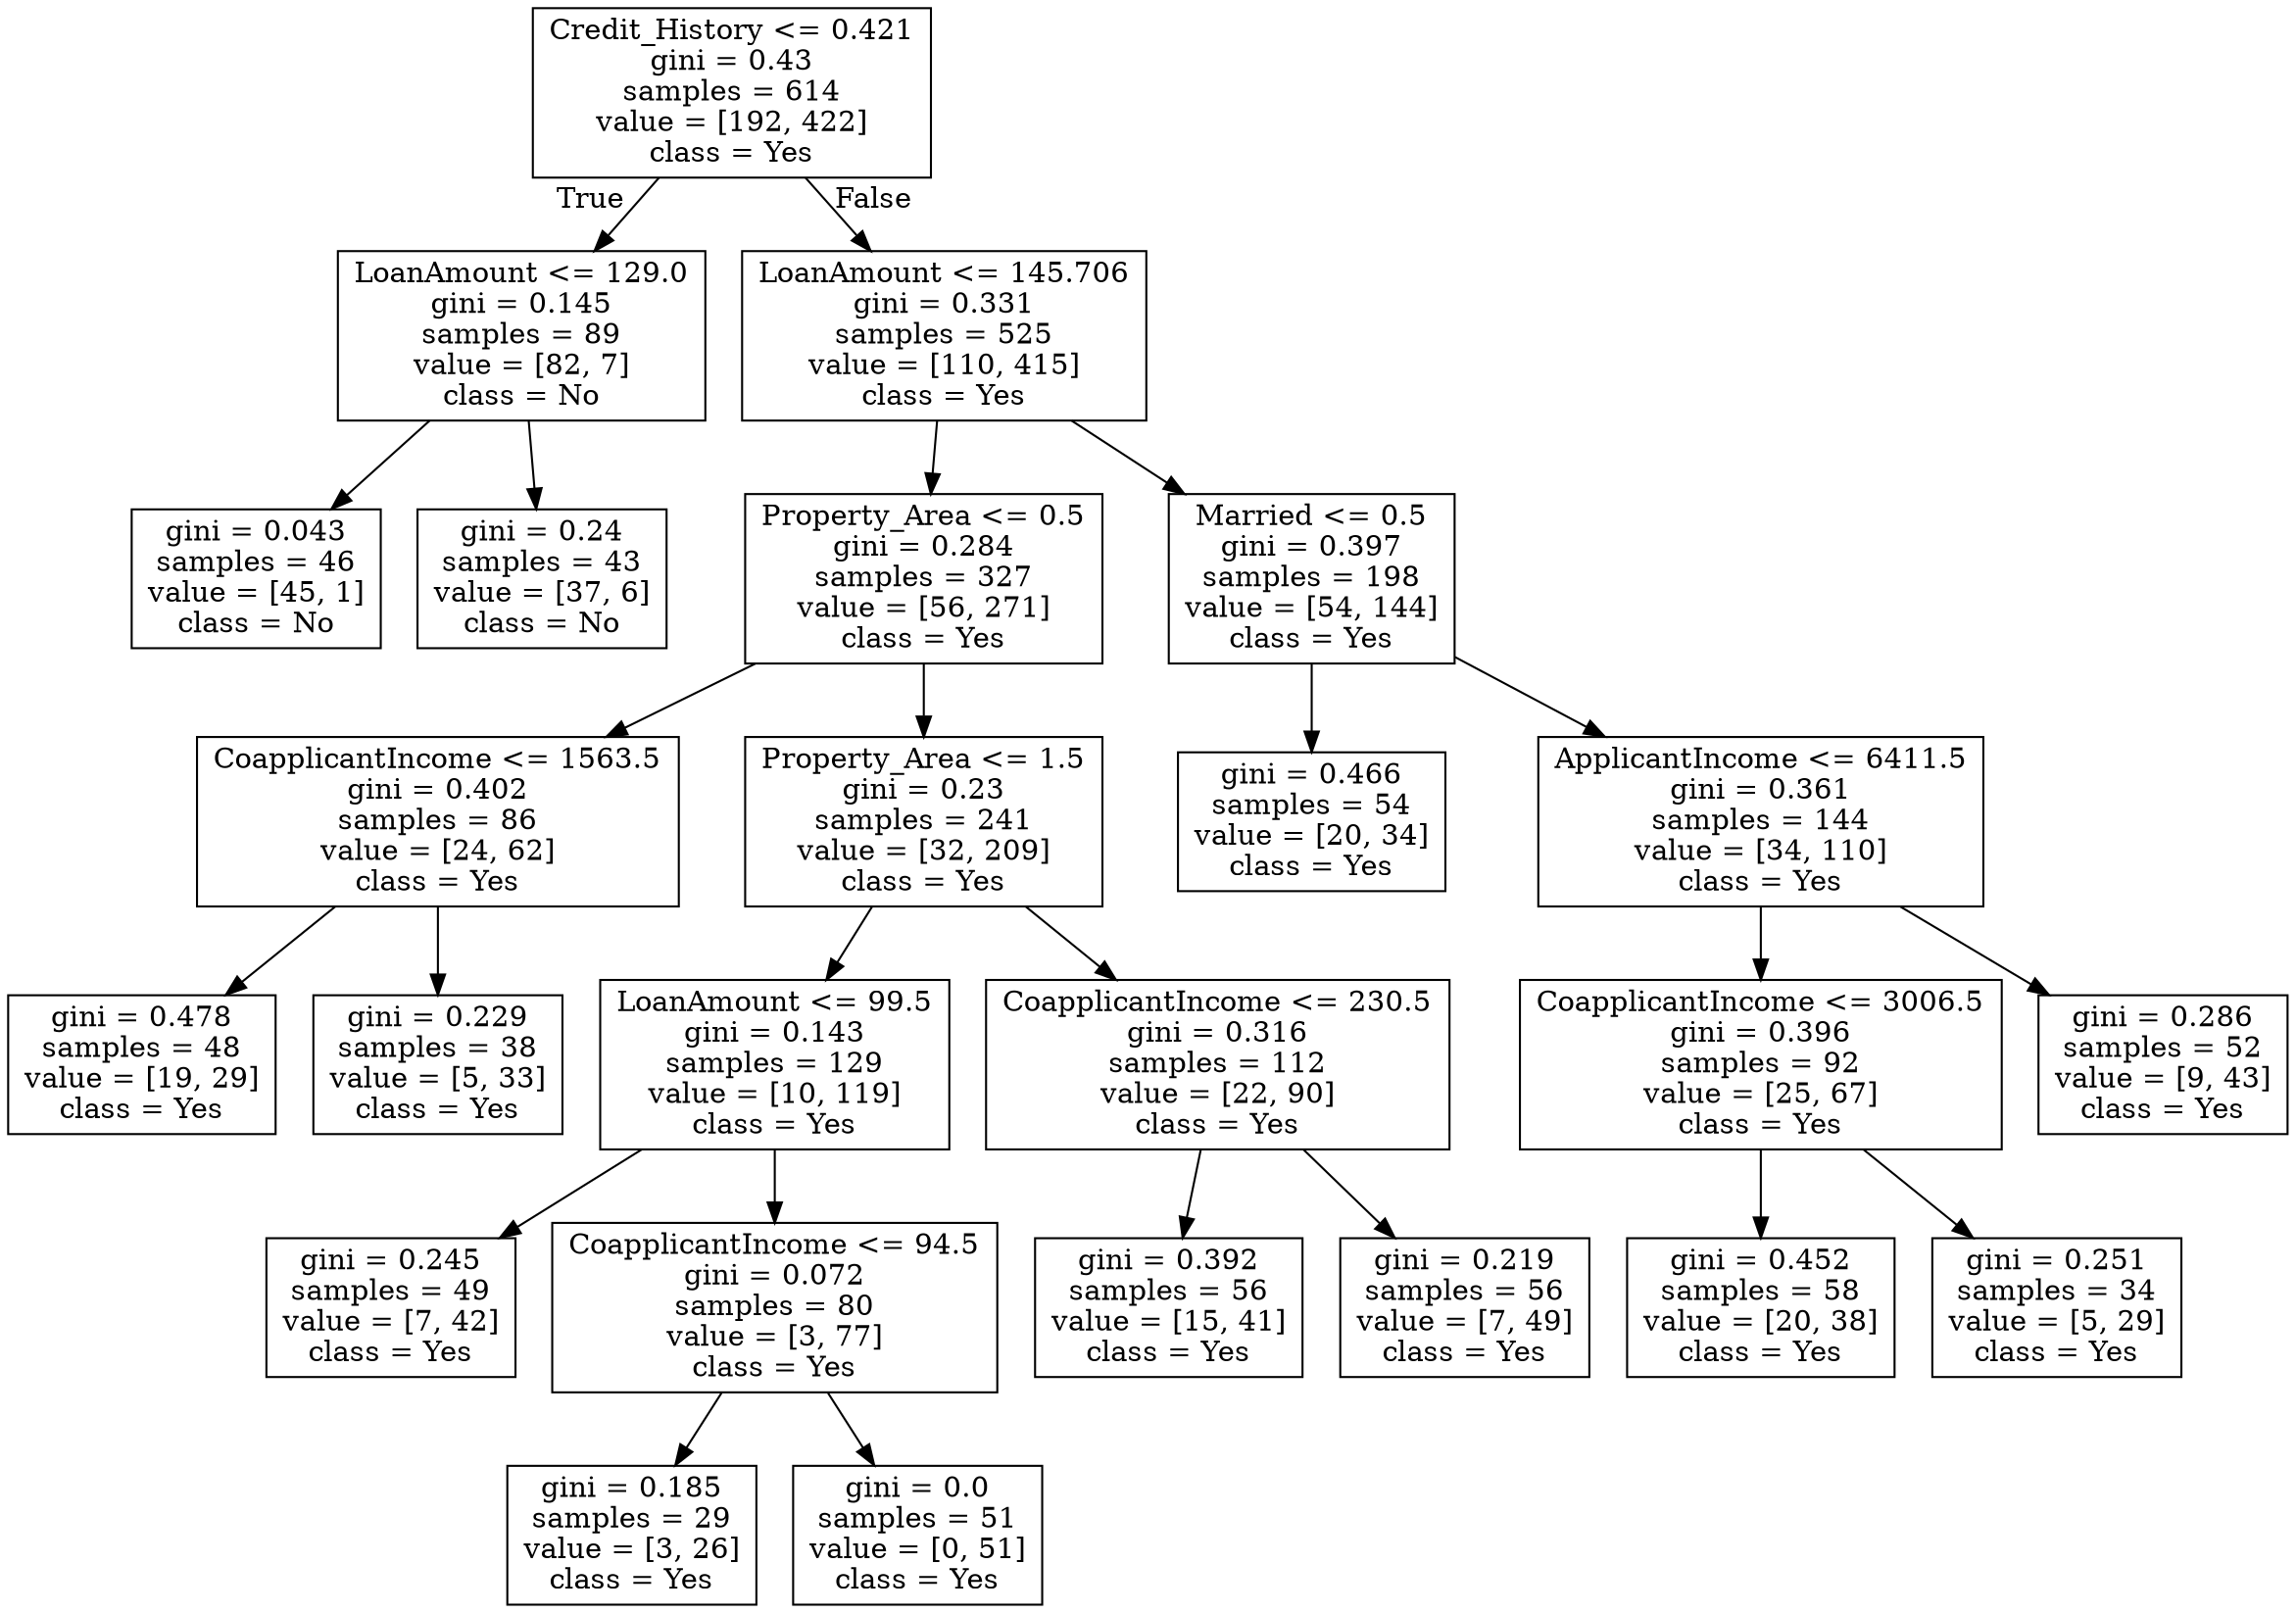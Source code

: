 digraph Tree {
node [shape=box] ;
0 [label="Credit_History <= 0.421\ngini = 0.43\nsamples = 614\nvalue = [192, 422]\nclass = Yes"] ;
1 [label="LoanAmount <= 129.0\ngini = 0.145\nsamples = 89\nvalue = [82, 7]\nclass = No"] ;
0 -> 1 [labeldistance=2.5, labelangle=45, headlabel="True"] ;
2 [label="gini = 0.043\nsamples = 46\nvalue = [45, 1]\nclass = No"] ;
1 -> 2 ;
3 [label="gini = 0.24\nsamples = 43\nvalue = [37, 6]\nclass = No"] ;
1 -> 3 ;
4 [label="LoanAmount <= 145.706\ngini = 0.331\nsamples = 525\nvalue = [110, 415]\nclass = Yes"] ;
0 -> 4 [labeldistance=2.5, labelangle=-45, headlabel="False"] ;
5 [label="Property_Area <= 0.5\ngini = 0.284\nsamples = 327\nvalue = [56, 271]\nclass = Yes"] ;
4 -> 5 ;
6 [label="CoapplicantIncome <= 1563.5\ngini = 0.402\nsamples = 86\nvalue = [24, 62]\nclass = Yes"] ;
5 -> 6 ;
7 [label="gini = 0.478\nsamples = 48\nvalue = [19, 29]\nclass = Yes"] ;
6 -> 7 ;
8 [label="gini = 0.229\nsamples = 38\nvalue = [5, 33]\nclass = Yes"] ;
6 -> 8 ;
9 [label="Property_Area <= 1.5\ngini = 0.23\nsamples = 241\nvalue = [32, 209]\nclass = Yes"] ;
5 -> 9 ;
10 [label="LoanAmount <= 99.5\ngini = 0.143\nsamples = 129\nvalue = [10, 119]\nclass = Yes"] ;
9 -> 10 ;
11 [label="gini = 0.245\nsamples = 49\nvalue = [7, 42]\nclass = Yes"] ;
10 -> 11 ;
12 [label="CoapplicantIncome <= 94.5\ngini = 0.072\nsamples = 80\nvalue = [3, 77]\nclass = Yes"] ;
10 -> 12 ;
13 [label="gini = 0.185\nsamples = 29\nvalue = [3, 26]\nclass = Yes"] ;
12 -> 13 ;
14 [label="gini = 0.0\nsamples = 51\nvalue = [0, 51]\nclass = Yes"] ;
12 -> 14 ;
15 [label="CoapplicantIncome <= 230.5\ngini = 0.316\nsamples = 112\nvalue = [22, 90]\nclass = Yes"] ;
9 -> 15 ;
16 [label="gini = 0.392\nsamples = 56\nvalue = [15, 41]\nclass = Yes"] ;
15 -> 16 ;
17 [label="gini = 0.219\nsamples = 56\nvalue = [7, 49]\nclass = Yes"] ;
15 -> 17 ;
18 [label="Married <= 0.5\ngini = 0.397\nsamples = 198\nvalue = [54, 144]\nclass = Yes"] ;
4 -> 18 ;
19 [label="gini = 0.466\nsamples = 54\nvalue = [20, 34]\nclass = Yes"] ;
18 -> 19 ;
20 [label="ApplicantIncome <= 6411.5\ngini = 0.361\nsamples = 144\nvalue = [34, 110]\nclass = Yes"] ;
18 -> 20 ;
21 [label="CoapplicantIncome <= 3006.5\ngini = 0.396\nsamples = 92\nvalue = [25, 67]\nclass = Yes"] ;
20 -> 21 ;
22 [label="gini = 0.452\nsamples = 58\nvalue = [20, 38]\nclass = Yes"] ;
21 -> 22 ;
23 [label="gini = 0.251\nsamples = 34\nvalue = [5, 29]\nclass = Yes"] ;
21 -> 23 ;
24 [label="gini = 0.286\nsamples = 52\nvalue = [9, 43]\nclass = Yes"] ;
20 -> 24 ;
}